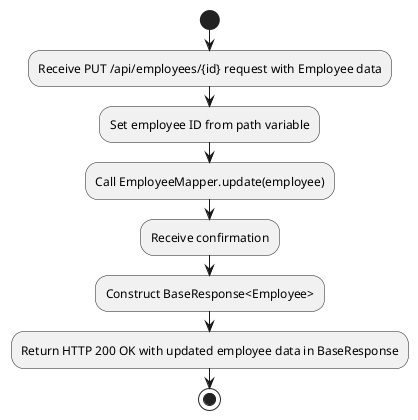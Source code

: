 @startuml
start
:Receive PUT /api/employees/{id} request with Employee data;
:Set employee ID from path variable;
:Call EmployeeMapper.update(employee);
:Receive confirmation;
:Construct BaseResponse<Employee>;
:Return HTTP 200 OK with updated employee data in BaseResponse;
stop
@enduml
